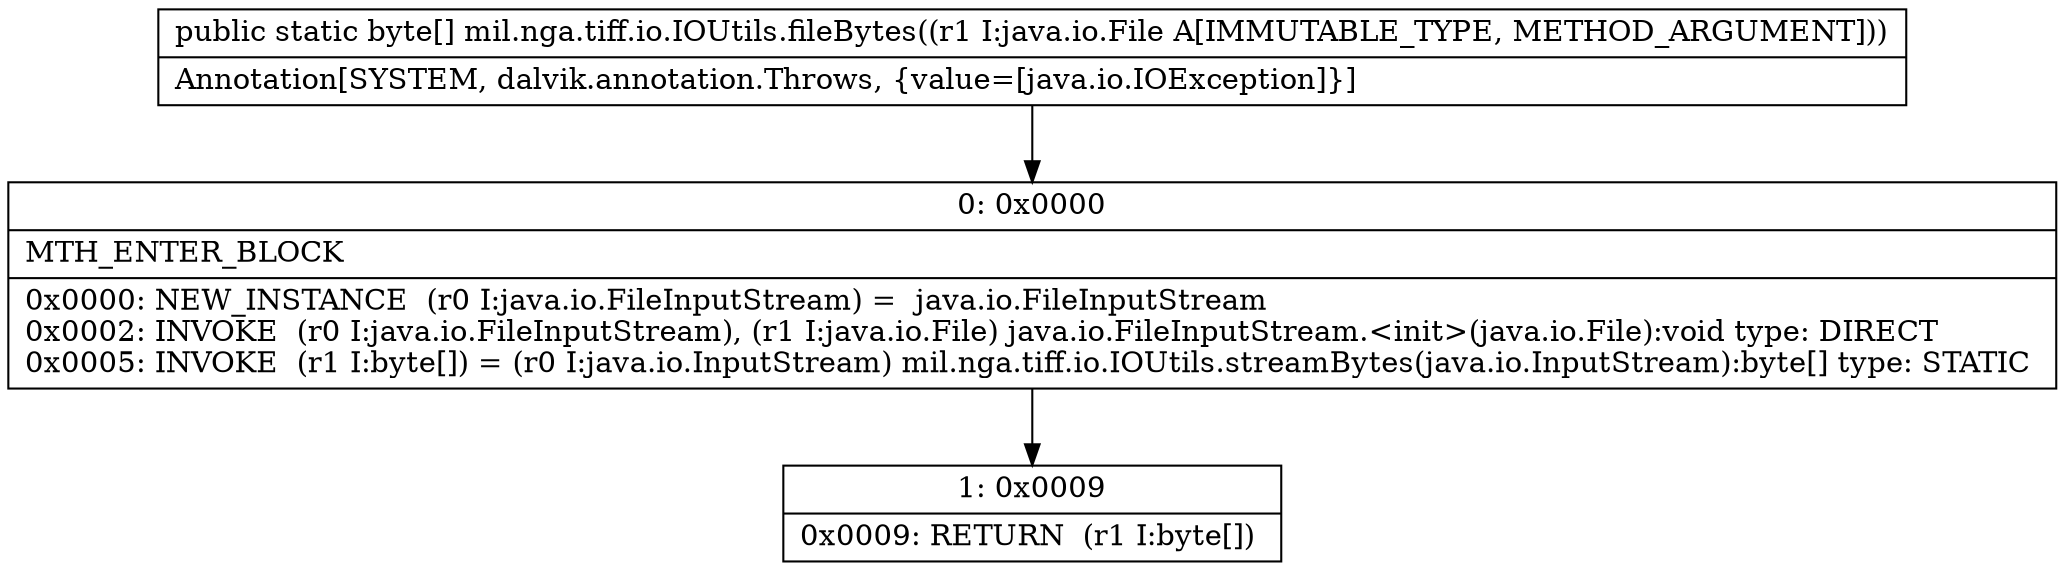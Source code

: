 digraph "CFG formil.nga.tiff.io.IOUtils.fileBytes(Ljava\/io\/File;)[B" {
Node_0 [shape=record,label="{0\:\ 0x0000|MTH_ENTER_BLOCK\l|0x0000: NEW_INSTANCE  (r0 I:java.io.FileInputStream) =  java.io.FileInputStream \l0x0002: INVOKE  (r0 I:java.io.FileInputStream), (r1 I:java.io.File) java.io.FileInputStream.\<init\>(java.io.File):void type: DIRECT \l0x0005: INVOKE  (r1 I:byte[]) = (r0 I:java.io.InputStream) mil.nga.tiff.io.IOUtils.streamBytes(java.io.InputStream):byte[] type: STATIC \l}"];
Node_1 [shape=record,label="{1\:\ 0x0009|0x0009: RETURN  (r1 I:byte[]) \l}"];
MethodNode[shape=record,label="{public static byte[] mil.nga.tiff.io.IOUtils.fileBytes((r1 I:java.io.File A[IMMUTABLE_TYPE, METHOD_ARGUMENT]))  | Annotation[SYSTEM, dalvik.annotation.Throws, \{value=[java.io.IOException]\}]\l}"];
MethodNode -> Node_0;
Node_0 -> Node_1;
}

